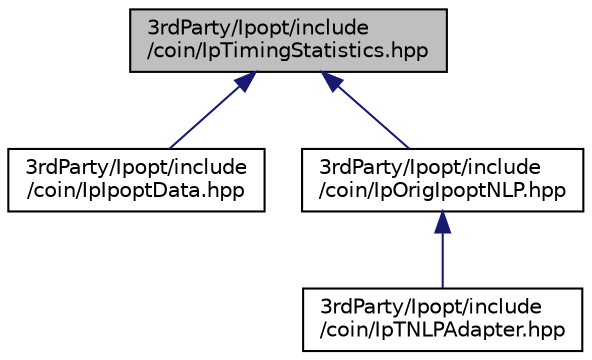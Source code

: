 digraph "3rdParty/Ipopt/include/coin/IpTimingStatistics.hpp"
{
  edge [fontname="Helvetica",fontsize="10",labelfontname="Helvetica",labelfontsize="10"];
  node [fontname="Helvetica",fontsize="10",shape=record];
  Node15 [label="3rdParty/Ipopt/include\l/coin/IpTimingStatistics.hpp",height=0.2,width=0.4,color="black", fillcolor="grey75", style="filled", fontcolor="black"];
  Node15 -> Node16 [dir="back",color="midnightblue",fontsize="10",style="solid",fontname="Helvetica"];
  Node16 [label="3rdParty/Ipopt/include\l/coin/IpIpoptData.hpp",height=0.2,width=0.4,color="black", fillcolor="white", style="filled",URL="$d2/d1b/include_2coin_2_ip_ipopt_data_8hpp.html"];
  Node15 -> Node17 [dir="back",color="midnightblue",fontsize="10",style="solid",fontname="Helvetica"];
  Node17 [label="3rdParty/Ipopt/include\l/coin/IpOrigIpoptNLP.hpp",height=0.2,width=0.4,color="black", fillcolor="white", style="filled",URL="$d5/db6/include_2coin_2_ip_orig_ipopt_n_l_p_8hpp.html"];
  Node17 -> Node18 [dir="back",color="midnightblue",fontsize="10",style="solid",fontname="Helvetica"];
  Node18 [label="3rdParty/Ipopt/include\l/coin/IpTNLPAdapter.hpp",height=0.2,width=0.4,color="black", fillcolor="white", style="filled",URL="$df/da4/include_2coin_2_ip_t_n_l_p_adapter_8hpp.html"];
}
